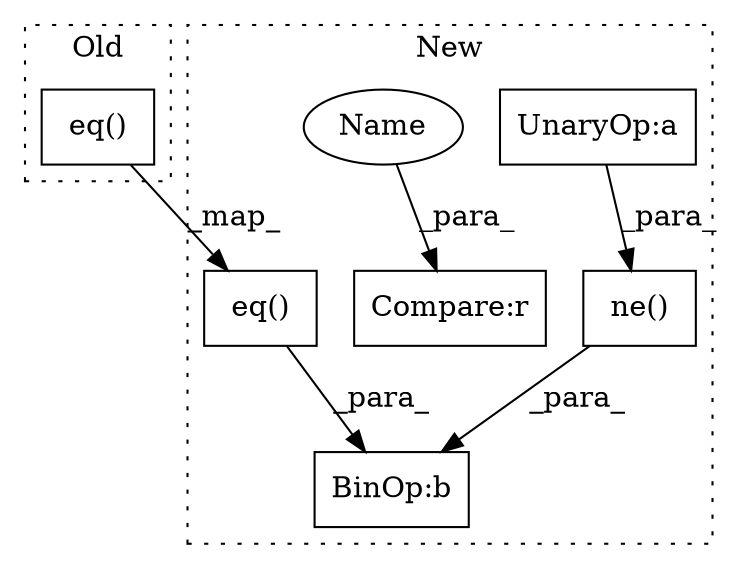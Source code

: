 digraph G {
subgraph cluster0 {
1 [label="eq()" a="75" s="17152,17176" l="16,1" shape="box"];
label = "Old";
style="dotted";
}
subgraph cluster1 {
2 [label="eq()" a="75" s="17326,17350" l="16,1" shape="box"];
3 [label="BinOp:b" a="82" s="17351" l="3" shape="box"];
4 [label="UnaryOp:a" a="61" s="17369" l="9" shape="box"];
5 [label="Compare:r" a="40" s="12815" l="14" shape="box"];
6 [label="ne()" a="75" s="17354,17378" l="15,1" shape="box"];
7 [label="Name" a="87" s="12815" l="4" shape="ellipse"];
label = "New";
style="dotted";
}
1 -> 2 [label="_map_"];
2 -> 3 [label="_para_"];
4 -> 6 [label="_para_"];
6 -> 3 [label="_para_"];
7 -> 5 [label="_para_"];
}